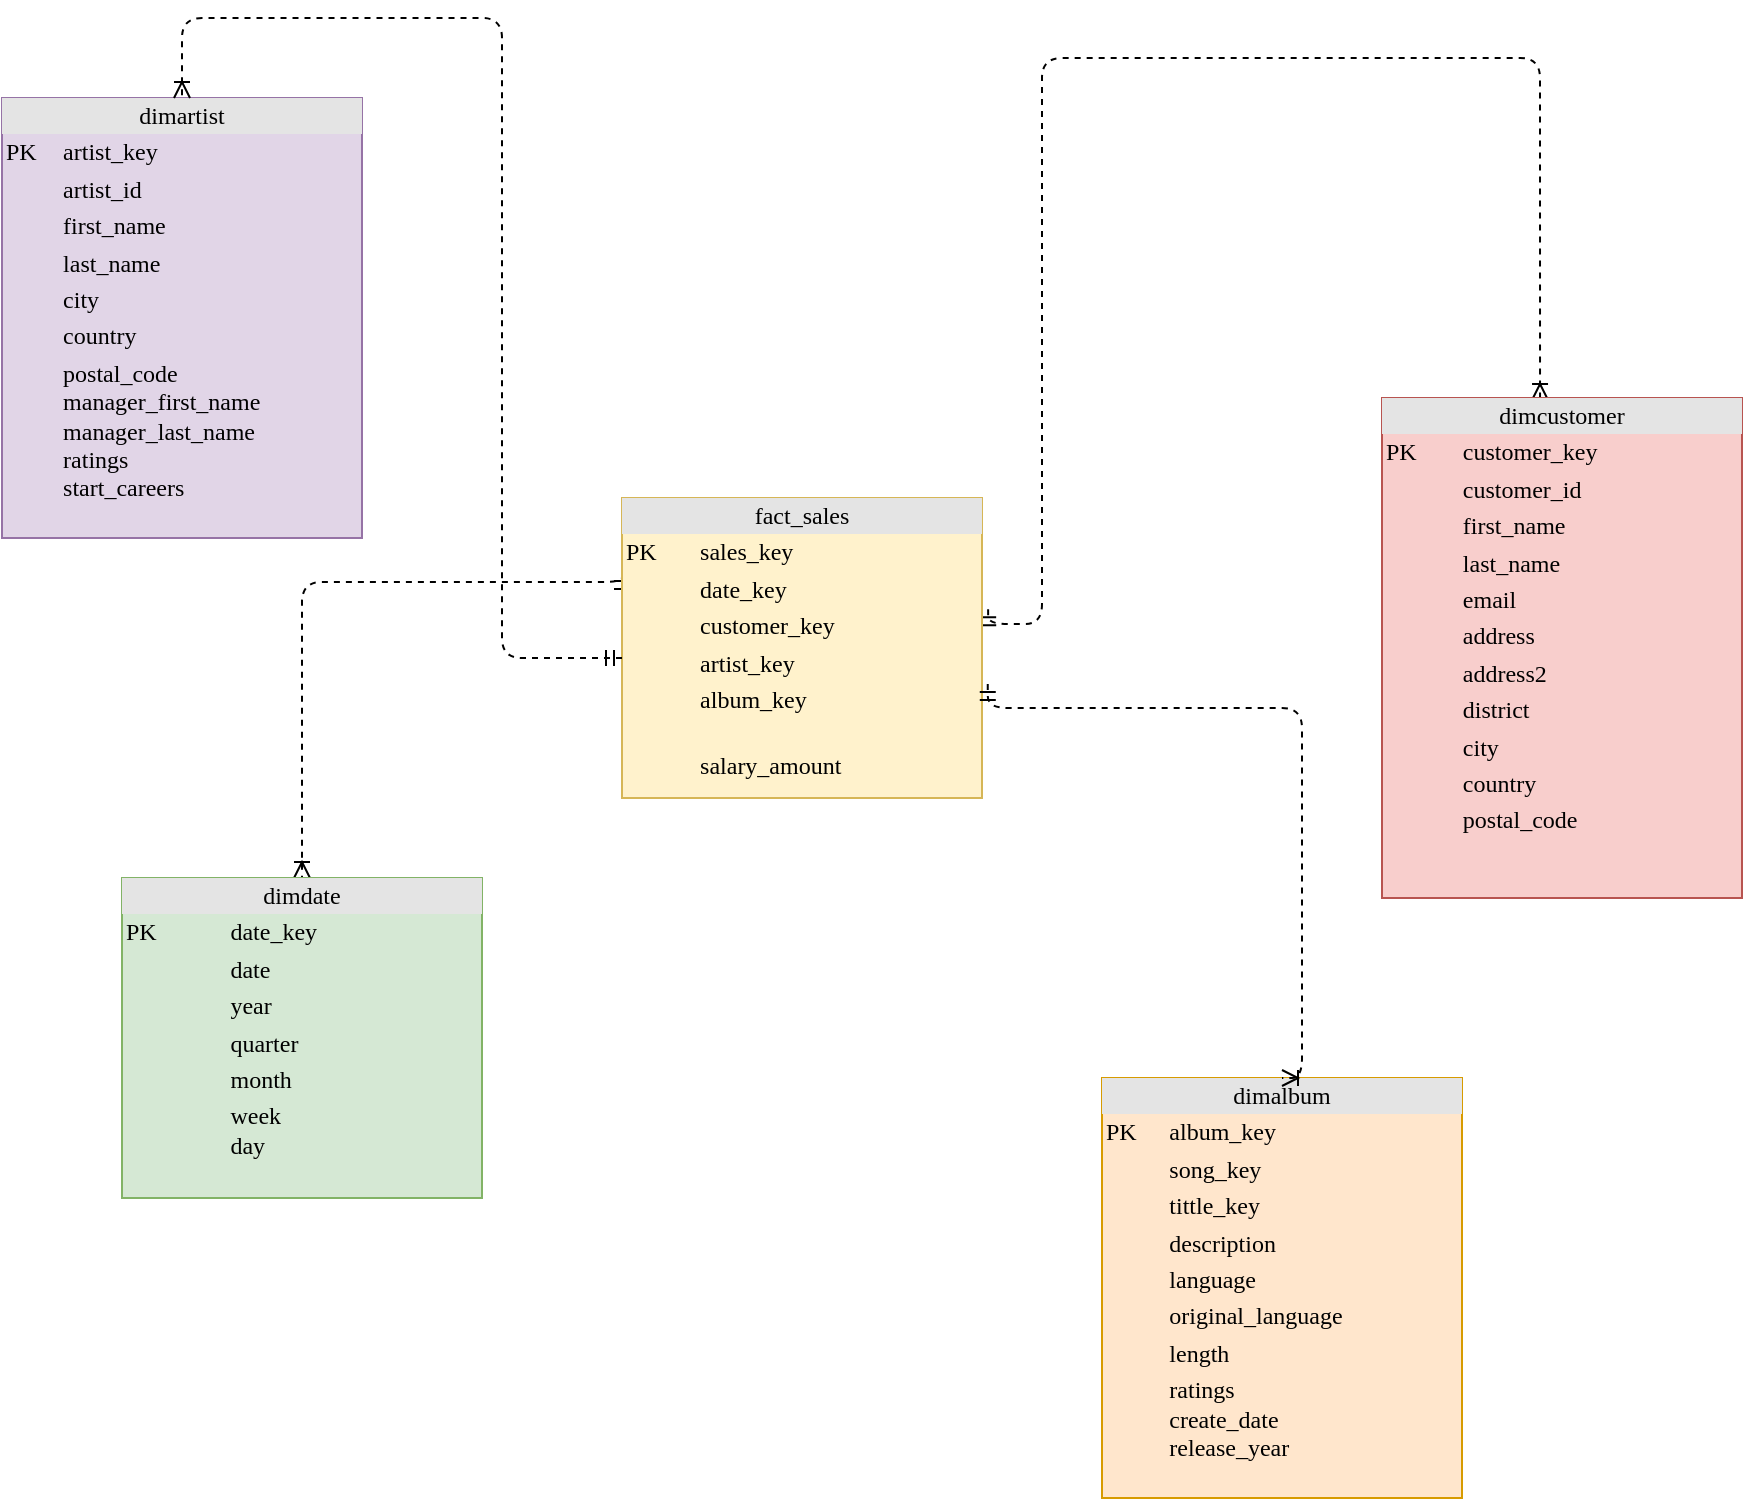 <mxfile version="20.8.13" type="github"><diagram name="Page-1" id="2ca16b54-16f6-2749-3443-fa8db7711227"><mxGraphModel dx="880" dy="494" grid="1" gridSize="10" guides="1" tooltips="1" connect="1" arrows="1" fold="1" page="1" pageScale="1" pageWidth="1100" pageHeight="850" background="none" math="0" shadow="0"><root><mxCell id="0"/><mxCell id="1" parent="0"/><mxCell id="2ed32ef02a7f4228-19" style="edgeStyle=orthogonalEdgeStyle;html=1;dashed=1;labelBackgroundColor=none;startArrow=ERmandOne;endArrow=ERoneToMany;fontFamily=Verdana;fontSize=12;align=left;exitX=1.017;exitY=0.371;exitDx=0;exitDy=0;exitPerimeter=0;entryX=0.439;entryY=0.004;entryDx=0;entryDy=0;entryPerimeter=0;" parent="1" source="2ed32ef02a7f4228-8" target="2ed32ef02a7f4228-10" edge="1"><mxGeometry relative="1" as="geometry"><Array as="points"><mxPoint x="670" y="393"/><mxPoint x="670" y="110"/><mxPoint x="919" y="110"/></Array><mxPoint x="670" y="430" as="sourcePoint"/><mxPoint x="770" y="60" as="targetPoint"/></mxGeometry></mxCell><mxCell id="2ed32ef02a7f4228-22" style="edgeStyle=orthogonalEdgeStyle;html=1;exitX=0;exitY=0.25;entryX=0.5;entryY=0;dashed=1;labelBackgroundColor=none;startArrow=ERmandOne;endArrow=ERoneToMany;fontFamily=Verdana;fontSize=12;align=left;entryDx=0;entryDy=0;exitDx=0;exitDy=0;" parent="1" source="2ed32ef02a7f4228-8" target="2ed32ef02a7f4228-12" edge="1"><mxGeometry relative="1" as="geometry"><mxPoint x="290" y="585" as="targetPoint"/><Array as="points"><mxPoint x="300" y="372"/></Array></mxGeometry></mxCell><mxCell id="2ed32ef02a7f4228-6" value="&lt;div style=&quot;text-align: center; box-sizing: border-box; width: 100%; background: rgb(228, 228, 228); padding: 2px;&quot;&gt;dimalbum&lt;/div&gt;&lt;table style=&quot;width: 100% ; font-size: 1em&quot; cellpadding=&quot;2&quot; cellspacing=&quot;0&quot;&gt;&lt;tbody&gt;&lt;tr&gt;&lt;td&gt;PK&lt;/td&gt;&lt;td&gt;album_key&lt;/td&gt;&lt;/tr&gt;&lt;tr&gt;&lt;td&gt;&lt;br&gt;&lt;/td&gt;&lt;td&gt;song_key&lt;br&gt;&lt;/td&gt;&lt;/tr&gt;&lt;tr&gt;&lt;td&gt;&lt;br&gt;&lt;/td&gt;&lt;td&gt;tittle_key&lt;/td&gt;&lt;/tr&gt;&lt;tr&gt;&lt;td&gt;&lt;br&gt;&lt;/td&gt;&lt;td&gt;description&lt;br&gt;&lt;/td&gt;&lt;/tr&gt;&lt;tr&gt;&lt;td&gt;&lt;br&gt;&lt;/td&gt;&lt;td&gt;language&lt;br&gt;&lt;/td&gt;&lt;/tr&gt;&lt;tr&gt;&lt;td&gt;&lt;br&gt;&lt;/td&gt;&lt;td&gt;original_language&lt;br&gt;&lt;/td&gt;&lt;/tr&gt;&lt;tr&gt;&lt;td&gt;&lt;br&gt;&lt;/td&gt;&lt;td&gt;length&lt;br&gt;&lt;/td&gt;&lt;/tr&gt;&lt;tr&gt;&lt;td&gt;&lt;br&gt;&lt;/td&gt;&lt;td&gt;ratings&lt;br&gt;create_date&lt;br&gt;release_year&lt;/td&gt;&lt;/tr&gt;&lt;/tbody&gt;&lt;/table&gt;" style="verticalAlign=top;align=left;overflow=fill;html=1;rounded=0;shadow=0;comic=0;labelBackgroundColor=none;strokeWidth=1;fontFamily=Verdana;fontSize=12;fillColor=#ffe6cc;strokeColor=#d79b00;" parent="1" vertex="1"><mxGeometry x="700" y="620" width="180" height="210" as="geometry"/></mxCell><mxCell id="2ed32ef02a7f4228-8" value="&lt;div style=&quot;text-align: center; box-sizing: border-box; width: 100%; background: rgb(228, 228, 228); padding: 2px;&quot;&gt;fact_sales&lt;/div&gt;&lt;table style=&quot;width: 100% ; font-size: 1em&quot; cellpadding=&quot;2&quot; cellspacing=&quot;0&quot;&gt;&lt;tbody&gt;&lt;tr&gt;&lt;td&gt;PK&lt;/td&gt;&lt;td&gt;sales_key&lt;br&gt;&lt;/td&gt;&lt;/tr&gt;&lt;tr&gt;&lt;td&gt;&lt;br&gt;&lt;/td&gt;&lt;td&gt;date_key&lt;/td&gt;&lt;/tr&gt;&lt;tr&gt;&lt;td&gt;&lt;br&gt;&lt;/td&gt;&lt;td&gt;customer_key&lt;br&gt;&lt;/td&gt;&lt;/tr&gt;&lt;tr&gt;&lt;td&gt;&lt;br&gt;&lt;/td&gt;&lt;td&gt;artist_key&lt;/td&gt;&lt;/tr&gt;&lt;tr&gt;&lt;td&gt;&lt;br&gt;&lt;/td&gt;&lt;td&gt;album_key&lt;/td&gt;&lt;/tr&gt;&lt;tr&gt;&lt;td&gt;&lt;/td&gt;&lt;td&gt;&lt;br&gt;salary_amount&lt;/td&gt;&lt;/tr&gt;&lt;tr&gt;&lt;td&gt;&lt;/td&gt;&lt;td&gt;&lt;br&gt;&lt;/td&gt;&lt;/tr&gt;&lt;/tbody&gt;&lt;/table&gt;" style="verticalAlign=top;align=left;overflow=fill;html=1;rounded=0;shadow=0;comic=0;labelBackgroundColor=none;strokeWidth=1;fontFamily=Verdana;fontSize=12;fillColor=#fff2cc;strokeColor=#d6b656;" parent="1" vertex="1"><mxGeometry x="460" y="330" width="180" height="150" as="geometry"/></mxCell><mxCell id="2ed32ef02a7f4228-10" value="&lt;div style=&quot;text-align: center; box-sizing: border-box; width: 100%; background: rgb(228, 228, 228); padding: 2px;&quot;&gt;dimcustomer&lt;/div&gt;&lt;table style=&quot;width: 100% ; font-size: 1em&quot; cellpadding=&quot;2&quot; cellspacing=&quot;0&quot;&gt;&lt;tbody&gt;&lt;tr&gt;&lt;td&gt;PK&lt;/td&gt;&lt;td&gt;customer_key&lt;/td&gt;&lt;/tr&gt;&lt;tr&gt;&lt;td&gt;&lt;/td&gt;&lt;td&gt;customer_id&lt;/td&gt;&lt;/tr&gt;&lt;tr&gt;&lt;td&gt;&lt;br&gt;&lt;/td&gt;&lt;td&gt;first_name&lt;br&gt;&lt;/td&gt;&lt;/tr&gt;&lt;tr&gt;&lt;td&gt;&lt;br&gt;&lt;/td&gt;&lt;td&gt;last_name&lt;br&gt;&lt;/td&gt;&lt;/tr&gt;&lt;tr&gt;&lt;td&gt;&lt;br&gt;&lt;/td&gt;&lt;td&gt;email&lt;br&gt;&lt;/td&gt;&lt;/tr&gt;&lt;tr&gt;&lt;td&gt;&lt;br&gt;&lt;/td&gt;&lt;td&gt;address&lt;br&gt;&lt;/td&gt;&lt;/tr&gt;&lt;tr&gt;&lt;td&gt;&lt;br&gt;&lt;/td&gt;&lt;td&gt;address2&lt;br&gt;&lt;/td&gt;&lt;/tr&gt;&lt;tr&gt;&lt;td&gt;&lt;br&gt;&lt;/td&gt;&lt;td&gt;district&lt;br&gt;&lt;/td&gt;&lt;/tr&gt;&lt;tr&gt;&lt;td&gt;&lt;br&gt;&lt;/td&gt;&lt;td&gt;city&lt;br&gt;&lt;/td&gt;&lt;/tr&gt;&lt;tr&gt;&lt;td&gt;&lt;br&gt;&lt;/td&gt;&lt;td&gt;country&lt;br&gt;&lt;/td&gt;&lt;/tr&gt;&lt;tr&gt;&lt;td&gt;&lt;br&gt;&lt;/td&gt;&lt;td&gt;postal_code&lt;br&gt;&lt;br&gt;&lt;/td&gt;&lt;/tr&gt;&lt;/tbody&gt;&lt;/table&gt;" style="verticalAlign=top;align=left;overflow=fill;html=1;rounded=0;shadow=0;comic=0;labelBackgroundColor=none;strokeWidth=1;fontFamily=Verdana;fontSize=12;fillColor=#f8cecc;strokeColor=#b85450;" parent="1" vertex="1"><mxGeometry x="840" y="280" width="180" height="250" as="geometry"/></mxCell><mxCell id="2ed32ef02a7f4228-12" value="&lt;div style=&quot;text-align: center; box-sizing: border-box; width: 100%; background: rgb(228, 228, 228); padding: 2px;&quot;&gt;dimdate&lt;/div&gt;&lt;table style=&quot;width: 100% ; font-size: 1em&quot; cellpadding=&quot;2&quot; cellspacing=&quot;0&quot;&gt;&lt;tbody&gt;&lt;tr&gt;&lt;td&gt;PK&lt;/td&gt;&lt;td&gt;date_key&lt;/td&gt;&lt;/tr&gt;&lt;tr&gt;&lt;td&gt;&lt;br&gt;&lt;/td&gt;&lt;td&gt;date&lt;/td&gt;&lt;/tr&gt;&lt;tr&gt;&lt;td&gt;&lt;/td&gt;&lt;td&gt;year&lt;/td&gt;&lt;/tr&gt;&lt;tr&gt;&lt;td&gt;&lt;br&gt;&lt;/td&gt;&lt;td&gt;quarter&lt;br&gt;&lt;/td&gt;&lt;/tr&gt;&lt;tr&gt;&lt;td&gt;&lt;br&gt;&lt;/td&gt;&lt;td&gt;month&lt;br&gt;&lt;/td&gt;&lt;/tr&gt;&lt;tr&gt;&lt;td&gt;&lt;br&gt;&lt;/td&gt;&lt;td&gt;week&lt;br&gt;day&lt;br&gt;&lt;/td&gt;&lt;/tr&gt;&lt;/tbody&gt;&lt;/table&gt;" style="verticalAlign=top;align=left;overflow=fill;html=1;rounded=0;shadow=0;comic=0;labelBackgroundColor=none;strokeWidth=1;fontFamily=Verdana;fontSize=12;fillColor=#d5e8d4;strokeColor=#82b366;" parent="1" vertex="1"><mxGeometry x="210" y="520" width="180" height="160" as="geometry"/></mxCell><mxCell id="DuW7gS7jeRUtON440ilY-4" style="edgeStyle=orthogonalEdgeStyle;html=1;dashed=1;labelBackgroundColor=none;startArrow=ERmandOne;endArrow=ERoneToMany;fontFamily=Verdana;fontSize=12;align=left;exitX=1.016;exitY=0.62;exitDx=0;exitDy=0;exitPerimeter=0;entryX=0.5;entryY=0;entryDx=0;entryDy=0;" parent="1" source="2ed32ef02a7f4228-8" target="2ed32ef02a7f4228-6" edge="1"><mxGeometry relative="1" as="geometry"><Array as="points"><mxPoint x="800" y="435"/><mxPoint x="800" y="620"/></Array><mxPoint x="653.06" y="403.07" as="sourcePoint"/><mxPoint x="730" y="490" as="targetPoint"/></mxGeometry></mxCell><mxCell id="DuW7gS7jeRUtON440ilY-5" value="&lt;div style=&quot;text-align: center; box-sizing: border-box; width: 100%; background: rgb(228, 228, 228); padding: 2px;&quot;&gt;dimartist&lt;/div&gt;&lt;table style=&quot;width: 100% ; font-size: 1em&quot; cellpadding=&quot;2&quot; cellspacing=&quot;0&quot;&gt;&lt;tbody&gt;&lt;tr&gt;&lt;td&gt;PK&lt;/td&gt;&lt;td&gt;artist_key&lt;/td&gt;&lt;/tr&gt;&lt;tr&gt;&lt;td&gt;&lt;/td&gt;&lt;td&gt;artist_id&lt;/td&gt;&lt;/tr&gt;&lt;tr&gt;&lt;td&gt;&lt;br&gt;&lt;/td&gt;&lt;td&gt;first_name&lt;br&gt;&lt;/td&gt;&lt;/tr&gt;&lt;tr&gt;&lt;td&gt;&lt;br&gt;&lt;/td&gt;&lt;td&gt;last_name&lt;/td&gt;&lt;/tr&gt;&lt;tr&gt;&lt;td&gt;&lt;br&gt;&lt;/td&gt;&lt;td&gt;city&lt;br&gt;&lt;/td&gt;&lt;/tr&gt;&lt;tr&gt;&lt;td&gt;&lt;br&gt;&lt;/td&gt;&lt;td&gt;country&lt;br&gt;&lt;/td&gt;&lt;/tr&gt;&lt;tr&gt;&lt;td&gt;&lt;br&gt;&lt;/td&gt;&lt;td&gt;postal_code&lt;br&gt;manager_first_name&lt;br&gt;manager_last_name&lt;br&gt;ratings&lt;br&gt;start_careers&lt;br&gt;&lt;br&gt;&lt;/td&gt;&lt;/tr&gt;&lt;/tbody&gt;&lt;/table&gt;" style="verticalAlign=top;align=left;overflow=fill;html=1;rounded=0;shadow=0;comic=0;labelBackgroundColor=none;strokeWidth=1;fontFamily=Verdana;fontSize=12;fillColor=#e1d5e7;strokeColor=#9673a6;" parent="1" vertex="1"><mxGeometry x="150" y="130" width="180" height="220" as="geometry"/></mxCell><mxCell id="DuW7gS7jeRUtON440ilY-7" style="edgeStyle=orthogonalEdgeStyle;html=1;entryX=0.5;entryY=0;dashed=1;labelBackgroundColor=none;startArrow=ERmandOne;endArrow=ERoneToMany;fontFamily=Verdana;fontSize=12;align=left;entryDx=0;entryDy=0;" parent="1" source="2ed32ef02a7f4228-8" target="DuW7gS7jeRUtON440ilY-5" edge="1"><mxGeometry relative="1" as="geometry"><mxPoint x="450" y="410" as="sourcePoint"/><mxPoint x="310.0" y="530" as="targetPoint"/><Array as="points"><mxPoint x="400" y="410"/><mxPoint x="400" y="90"/><mxPoint x="240" y="90"/></Array></mxGeometry></mxCell></root></mxGraphModel></diagram></mxfile>